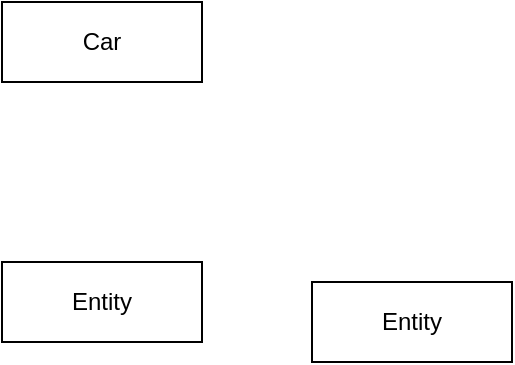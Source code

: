 <mxfile version="20.8.23" type="github"><diagram name="Page-1" id="c5Qs1fe_TahpSrvyswAb"><mxGraphModel dx="1050" dy="581" grid="1" gridSize="10" guides="1" tooltips="1" connect="1" arrows="1" fold="1" page="1" pageScale="1" pageWidth="850" pageHeight="1100" math="0" shadow="0"><root><mxCell id="0"/><mxCell id="1" parent="0"/><mxCell id="9st94taExiHI-cQ8P2Am-1" value="Entity" style="whiteSpace=wrap;html=1;align=center;" vertex="1" parent="1"><mxGeometry x="375" y="280" width="100" height="40" as="geometry"/></mxCell><mxCell id="9st94taExiHI-cQ8P2Am-2" value="Entity" style="whiteSpace=wrap;html=1;align=center;" vertex="1" parent="1"><mxGeometry x="220" y="270" width="100" height="40" as="geometry"/></mxCell><mxCell id="9st94taExiHI-cQ8P2Am-3" value="Car" style="whiteSpace=wrap;html=1;align=center;" vertex="1" parent="1"><mxGeometry x="220" y="140" width="100" height="40" as="geometry"/></mxCell></root></mxGraphModel></diagram></mxfile>